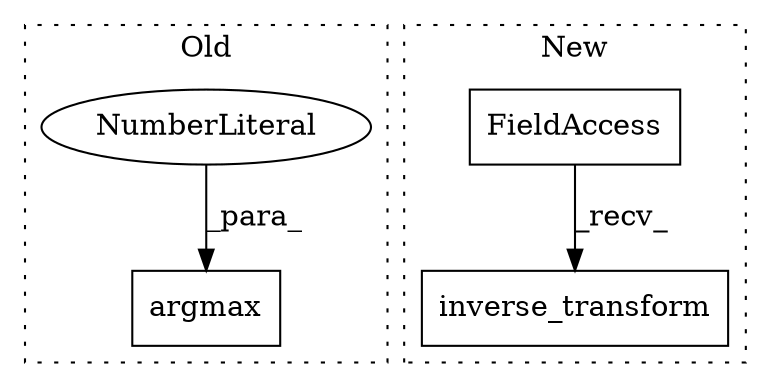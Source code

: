 digraph G {
subgraph cluster0 {
1 [label="argmax" a="32" s="1217,1229" l="7,1" shape="box"];
4 [label="NumberLiteral" a="34" s="1228" l="1" shape="ellipse"];
label = "Old";
style="dotted";
}
subgraph cluster1 {
2 [label="inverse_transform" a="32" s="1665,1686" l="18,1" shape="box"];
3 [label="FieldAccess" a="22" s="1656" l="8" shape="box"];
label = "New";
style="dotted";
}
3 -> 2 [label="_recv_"];
4 -> 1 [label="_para_"];
}